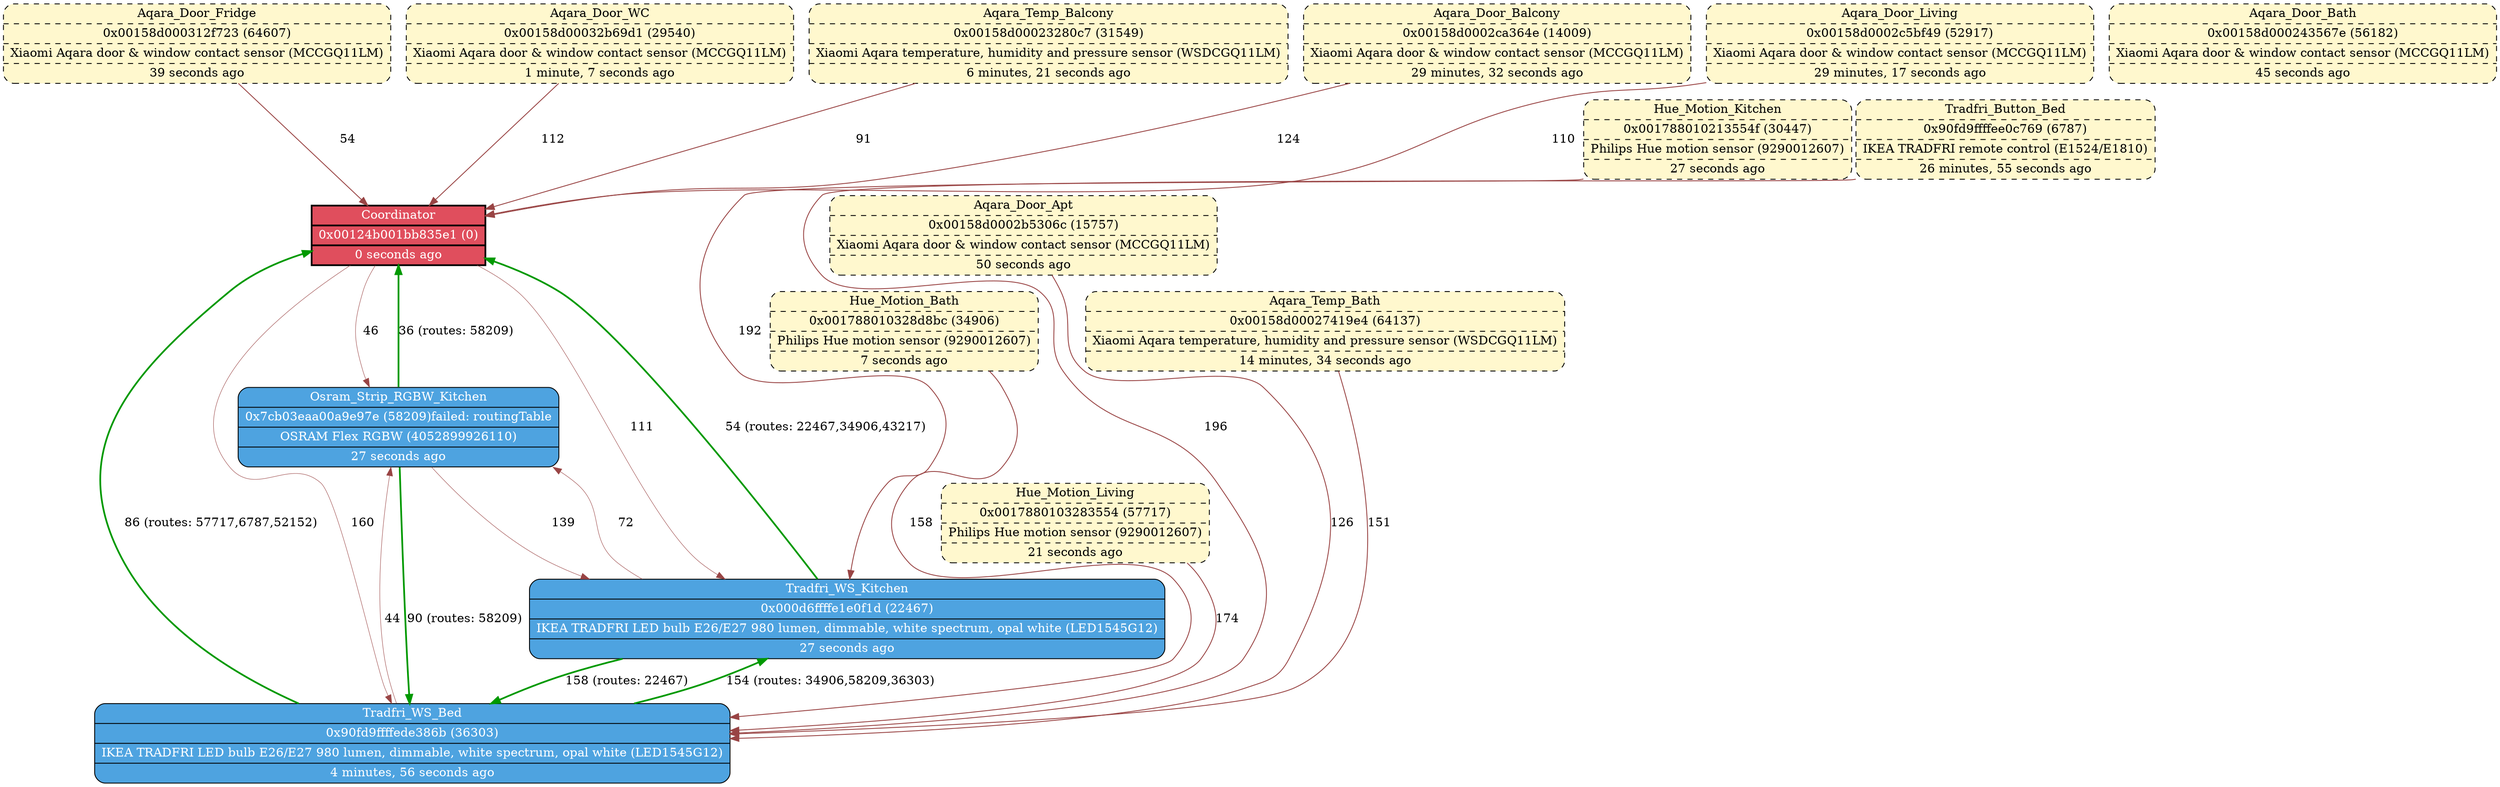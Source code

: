 digraph G {
node[shape=record];
  "0x00124b001bb835e1" [style="bold, filled", fillcolor="#e04e5d", fontcolor="#ffffff", label="{Coordinator|0x00124b001bb835e1 (0)|0 seconds ago}"];
  "0x00124b001bb835e1" -> "0x7cb03eaa00a9e97e" [penwidth=0.5, weight=0, color="#994444", label="46"]
  "0x00124b001bb835e1" -> "0x90fd9ffffede386b" [penwidth=0.5, weight=0, color="#994444", label="160"]
  "0x00124b001bb835e1" -> "0x000d6ffffe1e0f1d" [penwidth=0.5, weight=0, color="#994444", label="111"]
  "0x001788010328d8bc" [style="rounded, dashed, filled", fillcolor="#fff8ce", fontcolor="#000000", label="{Hue_Motion_Bath|0x001788010328d8bc (34906)|Philips Hue motion sensor (9290012607)|7 seconds ago}"];
  "0x001788010328d8bc" -> "0x90fd9ffffede386b" [penwidth=1, weight=0, color="#994444", label="158"]
  "0x0017880103283554" [style="rounded, dashed, filled", fillcolor="#fff8ce", fontcolor="#000000", label="{Hue_Motion_Living|0x0017880103283554 (57717)|Philips Hue motion sensor (9290012607)|21 seconds ago}"];
  "0x0017880103283554" -> "0x90fd9ffffede386b" [penwidth=1, weight=0, color="#994444", label="174"]
  "0x7cb03eaa00a9e97e" [style="rounded, filled", fillcolor="#4ea3e0", fontcolor="#ffffff", label="{Osram_Strip_RGBW_Kitchen|0x7cb03eaa00a9e97e (58209)failed: routingTable|OSRAM Flex RGBW (4052899926110)|27 seconds ago}"];
  "0x7cb03eaa00a9e97e" -> "0x00124b001bb835e1" [penwidth=2, weight=1, color="#009900", label="36 (routes: 58209)"]
  "0x7cb03eaa00a9e97e" -> "0x90fd9ffffede386b" [penwidth=2, weight=1, color="#009900", label="90 (routes: 58209)"]
  "0x7cb03eaa00a9e97e" -> "0x000d6ffffe1e0f1d" [penwidth=0.5, weight=0, color="#994444", label="139"]
  "0x001788010213554f" [style="rounded, dashed, filled", fillcolor="#fff8ce", fontcolor="#000000", label="{Hue_Motion_Kitchen|0x001788010213554f (30447)|Philips Hue motion sensor (9290012607)|27 seconds ago}"];
  "0x001788010213554f" -> "0x000d6ffffe1e0f1d" [penwidth=1, weight=0, color="#994444", label="192"]
  "0x90fd9ffffee0c769" [style="rounded, dashed, filled", fillcolor="#fff8ce", fontcolor="#000000", label="{Tradfri_Button_Bed|0x90fd9ffffee0c769 (6787)|IKEA TRADFRI remote control (E1524/E1810)|26 minutes, 55 seconds ago}"];
  "0x90fd9ffffee0c769" -> "0x90fd9ffffede386b" [penwidth=1, weight=0, color="#994444", label="196"]
  "0x00158d0002ca364e" [style="rounded, dashed, filled", fillcolor="#fff8ce", fontcolor="#000000", label="{Aqara_Door_Balcony|0x00158d0002ca364e (14009)|Xiaomi Aqara door & window contact sensor (MCCGQ11LM)|29 minutes, 32 seconds ago}"];
  "0x00158d0002ca364e" -> "0x00124b001bb835e1" [penwidth=1, weight=0, color="#994444", label="124"]
  "0x00158d0002c5bf49" [style="rounded, dashed, filled", fillcolor="#fff8ce", fontcolor="#000000", label="{Aqara_Door_Living|0x00158d0002c5bf49 (52917)|Xiaomi Aqara door & window contact sensor (MCCGQ11LM)|29 minutes, 17 seconds ago}"];
  "0x00158d0002c5bf49" -> "0x00124b001bb835e1" [penwidth=1, weight=0, color="#994444", label="110"]
  "0x00158d000312f723" [style="rounded, dashed, filled", fillcolor="#fff8ce", fontcolor="#000000", label="{Aqara_Door_Fridge|0x00158d000312f723 (64607)|Xiaomi Aqara door & window contact sensor (MCCGQ11LM)|39 seconds ago}"];
  "0x00158d000312f723" -> "0x00124b001bb835e1" [penwidth=1, weight=0, color="#994444", label="54"]
  "0x00158d0002b5306c" [style="rounded, dashed, filled", fillcolor="#fff8ce", fontcolor="#000000", label="{Aqara_Door_Apt|0x00158d0002b5306c (15757)|Xiaomi Aqara door & window contact sensor (MCCGQ11LM)|50 seconds ago}"];
  "0x00158d0002b5306c" -> "0x90fd9ffffede386b" [penwidth=1, weight=0, color="#994444", label="126"]
  "0x00158d00032b69d1" [style="rounded, dashed, filled", fillcolor="#fff8ce", fontcolor="#000000", label="{Aqara_Door_WC|0x00158d00032b69d1 (29540)|Xiaomi Aqara door & window contact sensor (MCCGQ11LM)|1 minute, 7 seconds ago}"];
  "0x00158d00032b69d1" -> "0x00124b001bb835e1" [penwidth=1, weight=0, color="#994444", label="112"]
  "0x00158d000243567e" [style="rounded, dashed, filled", fillcolor="#fff8ce", fontcolor="#000000", label="{Aqara_Door_Bath|0x00158d000243567e (56182)|Xiaomi Aqara door & window contact sensor (MCCGQ11LM)|45 seconds ago}"];
  "0x00158d00027419e4" [style="rounded, dashed, filled", fillcolor="#fff8ce", fontcolor="#000000", label="{Aqara_Temp_Bath|0x00158d00027419e4 (64137)|Xiaomi Aqara temperature, humidity and pressure sensor (WSDCGQ11LM)|14 minutes, 34 seconds ago}"];
  "0x00158d00027419e4" -> "0x90fd9ffffede386b" [penwidth=1, weight=0, color="#994444", label="151"]
  "0x00158d00023280c7" [style="rounded, dashed, filled", fillcolor="#fff8ce", fontcolor="#000000", label="{Aqara_Temp_Balcony|0x00158d00023280c7 (31549)|Xiaomi Aqara temperature, humidity and pressure sensor (WSDCGQ11LM)|6 minutes, 21 seconds ago}"];
  "0x00158d00023280c7" -> "0x00124b001bb835e1" [penwidth=1, weight=0, color="#994444", label="91"]
  "0x90fd9ffffede386b" [style="rounded, filled", fillcolor="#4ea3e0", fontcolor="#ffffff", label="{Tradfri_WS_Bed|0x90fd9ffffede386b (36303)|IKEA TRADFRI LED bulb E26/E27 980 lumen, dimmable, white spectrum, opal white (LED1545G12)|4 minutes, 56 seconds ago}"];
  "0x90fd9ffffede386b" -> "0x00124b001bb835e1" [penwidth=2, weight=1, color="#009900", label="86 (routes: 57717,6787,52152)"]
  "0x90fd9ffffede386b" -> "0x7cb03eaa00a9e97e" [penwidth=0.5, weight=0, color="#994444", label="44"]
  "0x90fd9ffffede386b" -> "0x000d6ffffe1e0f1d" [penwidth=2, weight=1, color="#009900", label="154 (routes: 34906,58209,36303)"]
  "0x000d6ffffe1e0f1d" [style="rounded, filled", fillcolor="#4ea3e0", fontcolor="#ffffff", label="{Tradfri_WS_Kitchen|0x000d6ffffe1e0f1d (22467)|IKEA TRADFRI LED bulb E26/E27 980 lumen, dimmable, white spectrum, opal white (LED1545G12)|27 seconds ago}"];
  "0x000d6ffffe1e0f1d" -> "0x00124b001bb835e1" [penwidth=2, weight=1, color="#009900", label="54 (routes: 22467,34906,43217)"]
  "0x000d6ffffe1e0f1d" -> "0x7cb03eaa00a9e97e" [penwidth=0.5, weight=0, color="#994444", label="72"]
  "0x000d6ffffe1e0f1d" -> "0x90fd9ffffede386b" [penwidth=2, weight=1, color="#009900", label="158 (routes: 22467)"]
}
